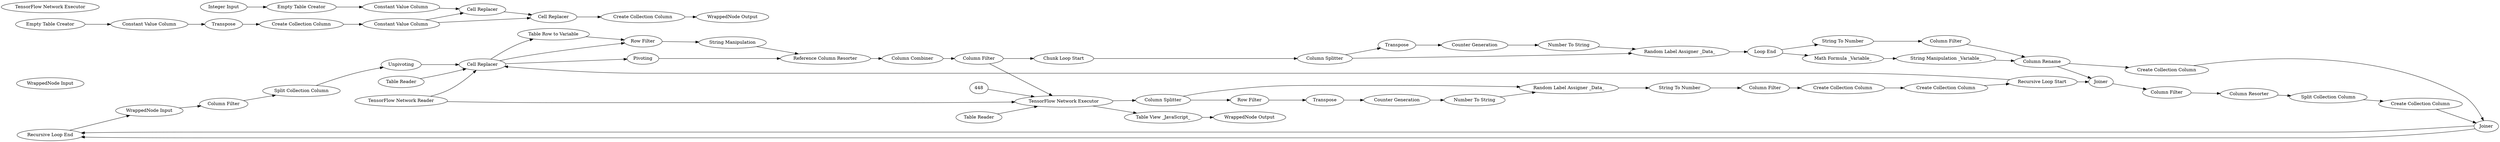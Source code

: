 digraph {
	408 [label="Recursive Loop End"]
	409 [label="Recursive Loop Start"]
	411 [label="Create Collection Column"]
	414 [label=Joiner]
	360 [label="Chunk Loop Start"]
	361 [label="Column Splitter"]
	362 [label=Transpose]
	363 [label="Counter Generation"]
	364 [label="Number To String"]
	365 [label="Random Label Assigner _Data_"]
	366 [label="Loop End"]
	367 [label="String To Number"]
	368 [label="Column Filter"]
	47 [label="Math Formula _Variable_"]
	48 [label="String Manipulation _Variable_"]
	417 [label="Column Rename"]
	440 [label="TensorFlow Network Reader"]
	67 [label="Random Label Assigner _Data_"]
	69 [label="Column Splitter"]
	350 [label="String To Number"]
	352 [label="Column Filter"]
	345 [label=Transpose]
	346 [label="Counter Generation"]
	347 [label="Number To String"]
	353 [label="Row Filter"]
	405 [label="Create Collection Column"]
	415 [label="Create Collection Column"]
	44 [label="Column Filter"]
	45 [label="Split Collection Column"]
	46 [label="Create Collection Column"]
	55 [label="Column Resorter"]
	412 [label=Joiner]
	444 [label="Table Reader"]
	445 [label="WrappedNode Input"]
	447 [label="WrappedNode Output"]
	449 [label="Table View _JavaScript_"]
	450 [label="Reference Row Filter"]
	451 [label="Table Reader"]
	393 [label="Table Row to Variable"]
	395 [label="Cell Replacer"]
	422 [label=Pivoting]
	423 [label="Row Filter"]
	424 [label="String Manipulation"]
	425 [label="Reference Column Resorter"]
	426 [label="Column Combiner"]
	434 [label="Column Filter"]
	394 [label=Unpivoting]
	419 [label="Column Filter"]
	421 [label="Split Collection Column"]
	306 [label="WrappedNode Input"]
	307 [label="WrappedNode Output"]
	308 [label="Empty Table Creator"]
	309 [label="Constant Value Column"]
	310 [label=Transpose]
	311 [label="Create Collection Column"]
	312 [label="Create Collection Column"]
	313 [label="Empty Table Creator"]
	314 [label="Constant Value Column"]
	315 [label="Integer Input"]
	316 [label="Cell Replacer"]
	317 [label="Cell Replacer"]
	318 [label="Constant Value Column"]
	450 [label="TensorFlow Network Executor"]
	452 [label="TensorFlow Network Executor"]
	47 -> 48
	360 -> 361
	361 -> 362
	361 -> 365
	362 -> 363
	363 -> 364
	364 -> 365
	365 -> 366
	366 -> 367
	366 -> 47
	367 -> 368
	368 -> 417
	48 -> 417
	345 -> 346
	346 -> 347
	353 -> 345
	67 -> 350
	69 -> 67
	69 -> 353
	350 -> 352
	352 -> 405
	347 -> 67
	405 -> 415
	44 -> 55
	45 -> 46
	55 -> 45
	412 -> 44
	393 -> 423
	395 -> 393
	395 -> 423
	395 -> 422
	422 -> 425
	423 -> 424
	424 -> 425
	425 -> 426
	426 -> 434
	419 -> 421
	421 -> 394
	444 -> 395
	445 -> 419
	449 -> 447
	450 -> 449
	451 -> 450
	434 -> 450
	394 -> 395
	308 -> 309
	309 -> 310
	310 -> 311
	311 -> 318
	312 -> 307
	313 -> 314
	314 -> 316
	315 -> 313
	316 -> 317
	317 -> 312
	318 -> 316
	318 -> 317
	408 -> 445
	409 -> 412
	409 -> 395
	411 -> 414
	414 -> 408
	414 -> 408
	417 -> 412
	417 -> 411
	440 -> 450
	440 -> 395
	415 -> 409
	46 -> 414
	448 -> 450
	450 -> 69
	434 -> 360
	rankdir=LR
}
